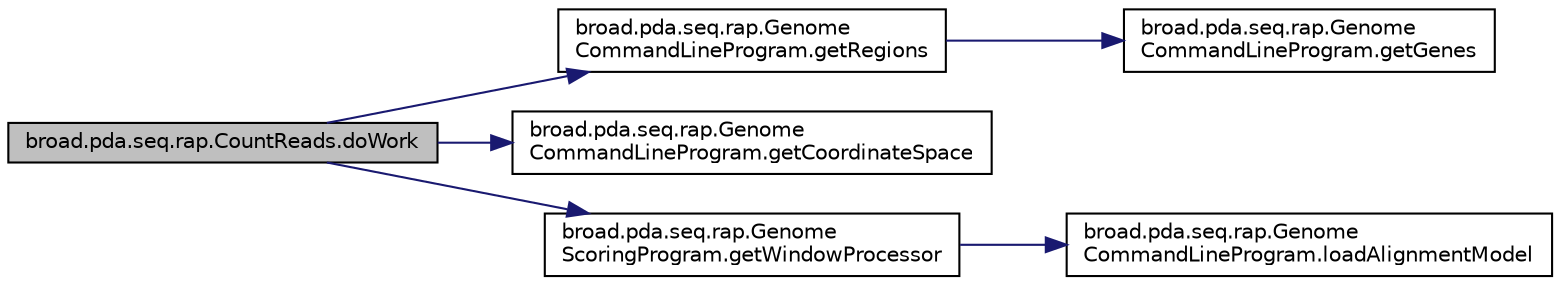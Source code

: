digraph "broad.pda.seq.rap.CountReads.doWork"
{
  edge [fontname="Helvetica",fontsize="10",labelfontname="Helvetica",labelfontsize="10"];
  node [fontname="Helvetica",fontsize="10",shape=record];
  rankdir="LR";
  Node1 [label="broad.pda.seq.rap.CountReads.doWork",height=0.2,width=0.4,color="black", fillcolor="grey75", style="filled" fontcolor="black"];
  Node1 -> Node2 [color="midnightblue",fontsize="10",style="solid"];
  Node2 [label="broad.pda.seq.rap.Genome\lCommandLineProgram.getRegions",height=0.2,width=0.4,color="black", fillcolor="white", style="filled",URL="$classbroad_1_1pda_1_1seq_1_1rap_1_1_genome_command_line_program.html#af3dfa4b958b37f13cfccbe10e0ff7310"];
  Node2 -> Node3 [color="midnightblue",fontsize="10",style="solid"];
  Node3 [label="broad.pda.seq.rap.Genome\lCommandLineProgram.getGenes",height=0.2,width=0.4,color="black", fillcolor="white", style="filled",URL="$classbroad_1_1pda_1_1seq_1_1rap_1_1_genome_command_line_program.html#ab1d7c1f083bc030ded1d014283d73201"];
  Node1 -> Node4 [color="midnightblue",fontsize="10",style="solid"];
  Node4 [label="broad.pda.seq.rap.Genome\lCommandLineProgram.getCoordinateSpace",height=0.2,width=0.4,color="black", fillcolor="white", style="filled",URL="$classbroad_1_1pda_1_1seq_1_1rap_1_1_genome_command_line_program.html#a59439a63626d967a2b7f781b83479a8e"];
  Node1 -> Node5 [color="midnightblue",fontsize="10",style="solid"];
  Node5 [label="broad.pda.seq.rap.Genome\lScoringProgram.getWindowProcessor",height=0.2,width=0.4,color="black", fillcolor="white", style="filled",URL="$classbroad_1_1pda_1_1seq_1_1rap_1_1_genome_scoring_program.html#a01cb6e467b39da1cc595e9dadfd7e3fc"];
  Node5 -> Node6 [color="midnightblue",fontsize="10",style="solid"];
  Node6 [label="broad.pda.seq.rap.Genome\lCommandLineProgram.loadAlignmentModel",height=0.2,width=0.4,color="black", fillcolor="white", style="filled",URL="$classbroad_1_1pda_1_1seq_1_1rap_1_1_genome_command_line_program.html#ae60acc8e544e4f0edd1f4e8b46161c75"];
}
